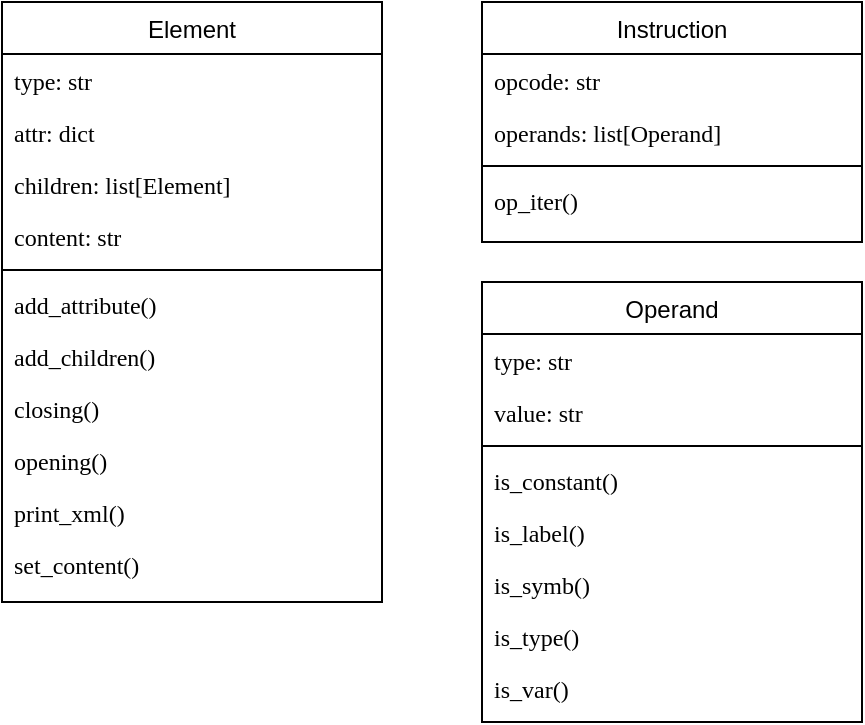 <mxfile version="24.0.4" type="device">
  <diagram id="C5RBs43oDa-KdzZeNtuy" name="Page-1">
    <mxGraphModel dx="1050" dy="638" grid="1" gridSize="10" guides="1" tooltips="1" connect="1" arrows="1" fold="1" page="1" pageScale="1" pageWidth="530" pageHeight="450" math="0" shadow="0">
      <root>
        <mxCell id="WIyWlLk6GJQsqaUBKTNV-0" />
        <mxCell id="WIyWlLk6GJQsqaUBKTNV-1" parent="WIyWlLk6GJQsqaUBKTNV-0" />
        <mxCell id="zkfFHV4jXpPFQw0GAbJ--0" value="Instruction" style="swimlane;fontStyle=0;align=center;verticalAlign=top;childLayout=stackLayout;horizontal=1;startSize=26;horizontalStack=0;resizeParent=1;resizeLast=0;collapsible=1;marginBottom=0;rounded=0;shadow=0;strokeWidth=1;" parent="WIyWlLk6GJQsqaUBKTNV-1" vertex="1">
          <mxGeometry x="280" y="40" width="190" height="120" as="geometry">
            <mxRectangle x="230" y="140" width="160" height="26" as="alternateBounds" />
          </mxGeometry>
        </mxCell>
        <mxCell id="zkfFHV4jXpPFQw0GAbJ--1" value="opcode: str" style="text;align=left;verticalAlign=top;spacingLeft=4;spacingRight=4;overflow=hidden;rotatable=0;points=[[0,0.5],[1,0.5]];portConstraint=eastwest;fontFamily=Lucida Console;" parent="zkfFHV4jXpPFQw0GAbJ--0" vertex="1">
          <mxGeometry y="26" width="190" height="26" as="geometry" />
        </mxCell>
        <mxCell id="zkfFHV4jXpPFQw0GAbJ--2" value="operands: list[Operand]" style="text;align=left;verticalAlign=top;spacingLeft=4;spacingRight=4;overflow=hidden;rotatable=0;points=[[0,0.5],[1,0.5]];portConstraint=eastwest;rounded=0;shadow=0;html=0;fontFamily=Lucida Console;" parent="zkfFHV4jXpPFQw0GAbJ--0" vertex="1">
          <mxGeometry y="52" width="190" height="26" as="geometry" />
        </mxCell>
        <mxCell id="zkfFHV4jXpPFQw0GAbJ--4" value="" style="line;html=1;strokeWidth=1;align=left;verticalAlign=middle;spacingTop=-1;spacingLeft=3;spacingRight=3;rotatable=0;labelPosition=right;points=[];portConstraint=eastwest;" parent="zkfFHV4jXpPFQw0GAbJ--0" vertex="1">
          <mxGeometry y="78" width="190" height="8" as="geometry" />
        </mxCell>
        <mxCell id="zkfFHV4jXpPFQw0GAbJ--5" value="op_iter()" style="text;align=left;verticalAlign=top;spacingLeft=4;spacingRight=4;overflow=hidden;rotatable=0;points=[[0,0.5],[1,0.5]];portConstraint=eastwest;fontFamily=Lucida Console;" parent="zkfFHV4jXpPFQw0GAbJ--0" vertex="1">
          <mxGeometry y="86" width="190" height="26" as="geometry" />
        </mxCell>
        <mxCell id="N7X9iF04gau2urowkmf0-0" value="Operand" style="swimlane;fontStyle=0;align=center;verticalAlign=top;childLayout=stackLayout;horizontal=1;startSize=26;horizontalStack=0;resizeParent=1;resizeLast=0;collapsible=1;marginBottom=0;rounded=0;shadow=0;strokeWidth=1;" parent="WIyWlLk6GJQsqaUBKTNV-1" vertex="1">
          <mxGeometry x="280" y="180" width="190" height="220" as="geometry">
            <mxRectangle x="230" y="140" width="160" height="26" as="alternateBounds" />
          </mxGeometry>
        </mxCell>
        <mxCell id="N7X9iF04gau2urowkmf0-1" value="type: str" style="text;align=left;verticalAlign=top;spacingLeft=4;spacingRight=4;overflow=hidden;rotatable=0;points=[[0,0.5],[1,0.5]];portConstraint=eastwest;fontFamily=Lucida Console;" parent="N7X9iF04gau2urowkmf0-0" vertex="1">
          <mxGeometry y="26" width="190" height="26" as="geometry" />
        </mxCell>
        <mxCell id="N7X9iF04gau2urowkmf0-2" value="value: str" style="text;align=left;verticalAlign=top;spacingLeft=4;spacingRight=4;overflow=hidden;rotatable=0;points=[[0,0.5],[1,0.5]];portConstraint=eastwest;rounded=0;shadow=0;html=0;fontFamily=Lucida Console;" parent="N7X9iF04gau2urowkmf0-0" vertex="1">
          <mxGeometry y="52" width="190" height="26" as="geometry" />
        </mxCell>
        <mxCell id="N7X9iF04gau2urowkmf0-3" value="" style="line;html=1;strokeWidth=1;align=left;verticalAlign=middle;spacingTop=-1;spacingLeft=3;spacingRight=3;rotatable=0;labelPosition=right;points=[];portConstraint=eastwest;" parent="N7X9iF04gau2urowkmf0-0" vertex="1">
          <mxGeometry y="78" width="190" height="8" as="geometry" />
        </mxCell>
        <mxCell id="N7X9iF04gau2urowkmf0-4" value="is_constant()" style="text;align=left;verticalAlign=top;spacingLeft=4;spacingRight=4;overflow=hidden;rotatable=0;points=[[0,0.5],[1,0.5]];portConstraint=eastwest;fontFamily=Lucida Console;" parent="N7X9iF04gau2urowkmf0-0" vertex="1">
          <mxGeometry y="86" width="190" height="26" as="geometry" />
        </mxCell>
        <mxCell id="N7X9iF04gau2urowkmf0-5" value="is_label()" style="text;align=left;verticalAlign=top;spacingLeft=4;spacingRight=4;overflow=hidden;rotatable=0;points=[[0,0.5],[1,0.5]];portConstraint=eastwest;fontFamily=Lucida Console;" parent="N7X9iF04gau2urowkmf0-0" vertex="1">
          <mxGeometry y="112" width="190" height="26" as="geometry" />
        </mxCell>
        <mxCell id="N7X9iF04gau2urowkmf0-6" value="is_symb()" style="text;align=left;verticalAlign=top;spacingLeft=4;spacingRight=4;overflow=hidden;rotatable=0;points=[[0,0.5],[1,0.5]];portConstraint=eastwest;fontFamily=Lucida Console;" parent="N7X9iF04gau2urowkmf0-0" vertex="1">
          <mxGeometry y="138" width="190" height="26" as="geometry" />
        </mxCell>
        <mxCell id="N7X9iF04gau2urowkmf0-7" value="is_type()" style="text;align=left;verticalAlign=top;spacingLeft=4;spacingRight=4;overflow=hidden;rotatable=0;points=[[0,0.5],[1,0.5]];portConstraint=eastwest;fontFamily=Lucida Console;" parent="N7X9iF04gau2urowkmf0-0" vertex="1">
          <mxGeometry y="164" width="190" height="26" as="geometry" />
        </mxCell>
        <mxCell id="N7X9iF04gau2urowkmf0-8" value="is_var()" style="text;align=left;verticalAlign=top;spacingLeft=4;spacingRight=4;overflow=hidden;rotatable=0;points=[[0,0.5],[1,0.5]];portConstraint=eastwest;fontFamily=Lucida Console;" parent="N7X9iF04gau2urowkmf0-0" vertex="1">
          <mxGeometry y="190" width="190" height="26" as="geometry" />
        </mxCell>
        <mxCell id="N7X9iF04gau2urowkmf0-9" value="Element" style="swimlane;fontStyle=0;align=center;verticalAlign=top;childLayout=stackLayout;horizontal=1;startSize=26;horizontalStack=0;resizeParent=1;resizeLast=0;collapsible=1;marginBottom=0;rounded=0;shadow=0;strokeWidth=1;" parent="WIyWlLk6GJQsqaUBKTNV-1" vertex="1">
          <mxGeometry x="40" y="40" width="190" height="300" as="geometry">
            <mxRectangle x="230" y="140" width="160" height="26" as="alternateBounds" />
          </mxGeometry>
        </mxCell>
        <mxCell id="N7X9iF04gau2urowkmf0-10" value="type: str" style="text;align=left;verticalAlign=top;spacingLeft=4;spacingRight=4;overflow=hidden;rotatable=0;points=[[0,0.5],[1,0.5]];portConstraint=eastwest;fontFamily=Lucida Console;" parent="N7X9iF04gau2urowkmf0-9" vertex="1">
          <mxGeometry y="26" width="190" height="26" as="geometry" />
        </mxCell>
        <mxCell id="N7X9iF04gau2urowkmf0-20" value="attr: dict" style="text;align=left;verticalAlign=top;spacingLeft=4;spacingRight=4;overflow=hidden;rotatable=0;points=[[0,0.5],[1,0.5]];portConstraint=eastwest;fontFamily=Lucida Console;" parent="N7X9iF04gau2urowkmf0-9" vertex="1">
          <mxGeometry y="52" width="190" height="26" as="geometry" />
        </mxCell>
        <mxCell id="N7X9iF04gau2urowkmf0-21" value="children: list[Element]" style="text;align=left;verticalAlign=top;spacingLeft=4;spacingRight=4;overflow=hidden;rotatable=0;points=[[0,0.5],[1,0.5]];portConstraint=eastwest;fontFamily=Lucida Console;" parent="N7X9iF04gau2urowkmf0-9" vertex="1">
          <mxGeometry y="78" width="190" height="26" as="geometry" />
        </mxCell>
        <mxCell id="N7X9iF04gau2urowkmf0-22" value="content: str" style="text;align=left;verticalAlign=top;spacingLeft=4;spacingRight=4;overflow=hidden;rotatable=0;points=[[0,0.5],[1,0.5]];portConstraint=eastwest;fontFamily=Lucida Console;" parent="N7X9iF04gau2urowkmf0-9" vertex="1">
          <mxGeometry y="104" width="190" height="26" as="geometry" />
        </mxCell>
        <mxCell id="N7X9iF04gau2urowkmf0-12" value="" style="line;html=1;strokeWidth=1;align=left;verticalAlign=middle;spacingTop=-1;spacingLeft=3;spacingRight=3;rotatable=0;labelPosition=right;points=[];portConstraint=eastwest;" parent="N7X9iF04gau2urowkmf0-9" vertex="1">
          <mxGeometry y="130" width="190" height="8" as="geometry" />
        </mxCell>
        <mxCell id="N7X9iF04gau2urowkmf0-13" value="add_attribute()" style="text;align=left;verticalAlign=top;spacingLeft=4;spacingRight=4;overflow=hidden;rotatable=0;points=[[0,0.5],[1,0.5]];portConstraint=eastwest;fontFamily=Lucida Console;" parent="N7X9iF04gau2urowkmf0-9" vertex="1">
          <mxGeometry y="138" width="190" height="26" as="geometry" />
        </mxCell>
        <mxCell id="N7X9iF04gau2urowkmf0-14" value="add_children()" style="text;align=left;verticalAlign=top;spacingLeft=4;spacingRight=4;overflow=hidden;rotatable=0;points=[[0,0.5],[1,0.5]];portConstraint=eastwest;fontFamily=Lucida Console;" parent="N7X9iF04gau2urowkmf0-9" vertex="1">
          <mxGeometry y="164" width="190" height="26" as="geometry" />
        </mxCell>
        <mxCell id="N7X9iF04gau2urowkmf0-15" value="closing()" style="text;align=left;verticalAlign=top;spacingLeft=4;spacingRight=4;overflow=hidden;rotatable=0;points=[[0,0.5],[1,0.5]];portConstraint=eastwest;fontFamily=Lucida Console;" parent="N7X9iF04gau2urowkmf0-9" vertex="1">
          <mxGeometry y="190" width="190" height="26" as="geometry" />
        </mxCell>
        <mxCell id="N7X9iF04gau2urowkmf0-16" value="opening()" style="text;align=left;verticalAlign=top;spacingLeft=4;spacingRight=4;overflow=hidden;rotatable=0;points=[[0,0.5],[1,0.5]];portConstraint=eastwest;fontFamily=Lucida Console;" parent="N7X9iF04gau2urowkmf0-9" vertex="1">
          <mxGeometry y="216" width="190" height="26" as="geometry" />
        </mxCell>
        <mxCell id="N7X9iF04gau2urowkmf0-23" value="print_xml()" style="text;align=left;verticalAlign=top;spacingLeft=4;spacingRight=4;overflow=hidden;rotatable=0;points=[[0,0.5],[1,0.5]];portConstraint=eastwest;fontFamily=Lucida Console;" parent="N7X9iF04gau2urowkmf0-9" vertex="1">
          <mxGeometry y="242" width="190" height="26" as="geometry" />
        </mxCell>
        <mxCell id="N7X9iF04gau2urowkmf0-24" value="set_content()" style="text;align=left;verticalAlign=top;spacingLeft=4;spacingRight=4;overflow=hidden;rotatable=0;points=[[0,0.5],[1,0.5]];portConstraint=eastwest;fontFamily=Lucida Console;" parent="N7X9iF04gau2urowkmf0-9" vertex="1">
          <mxGeometry y="268" width="190" height="26" as="geometry" />
        </mxCell>
      </root>
    </mxGraphModel>
  </diagram>
</mxfile>
